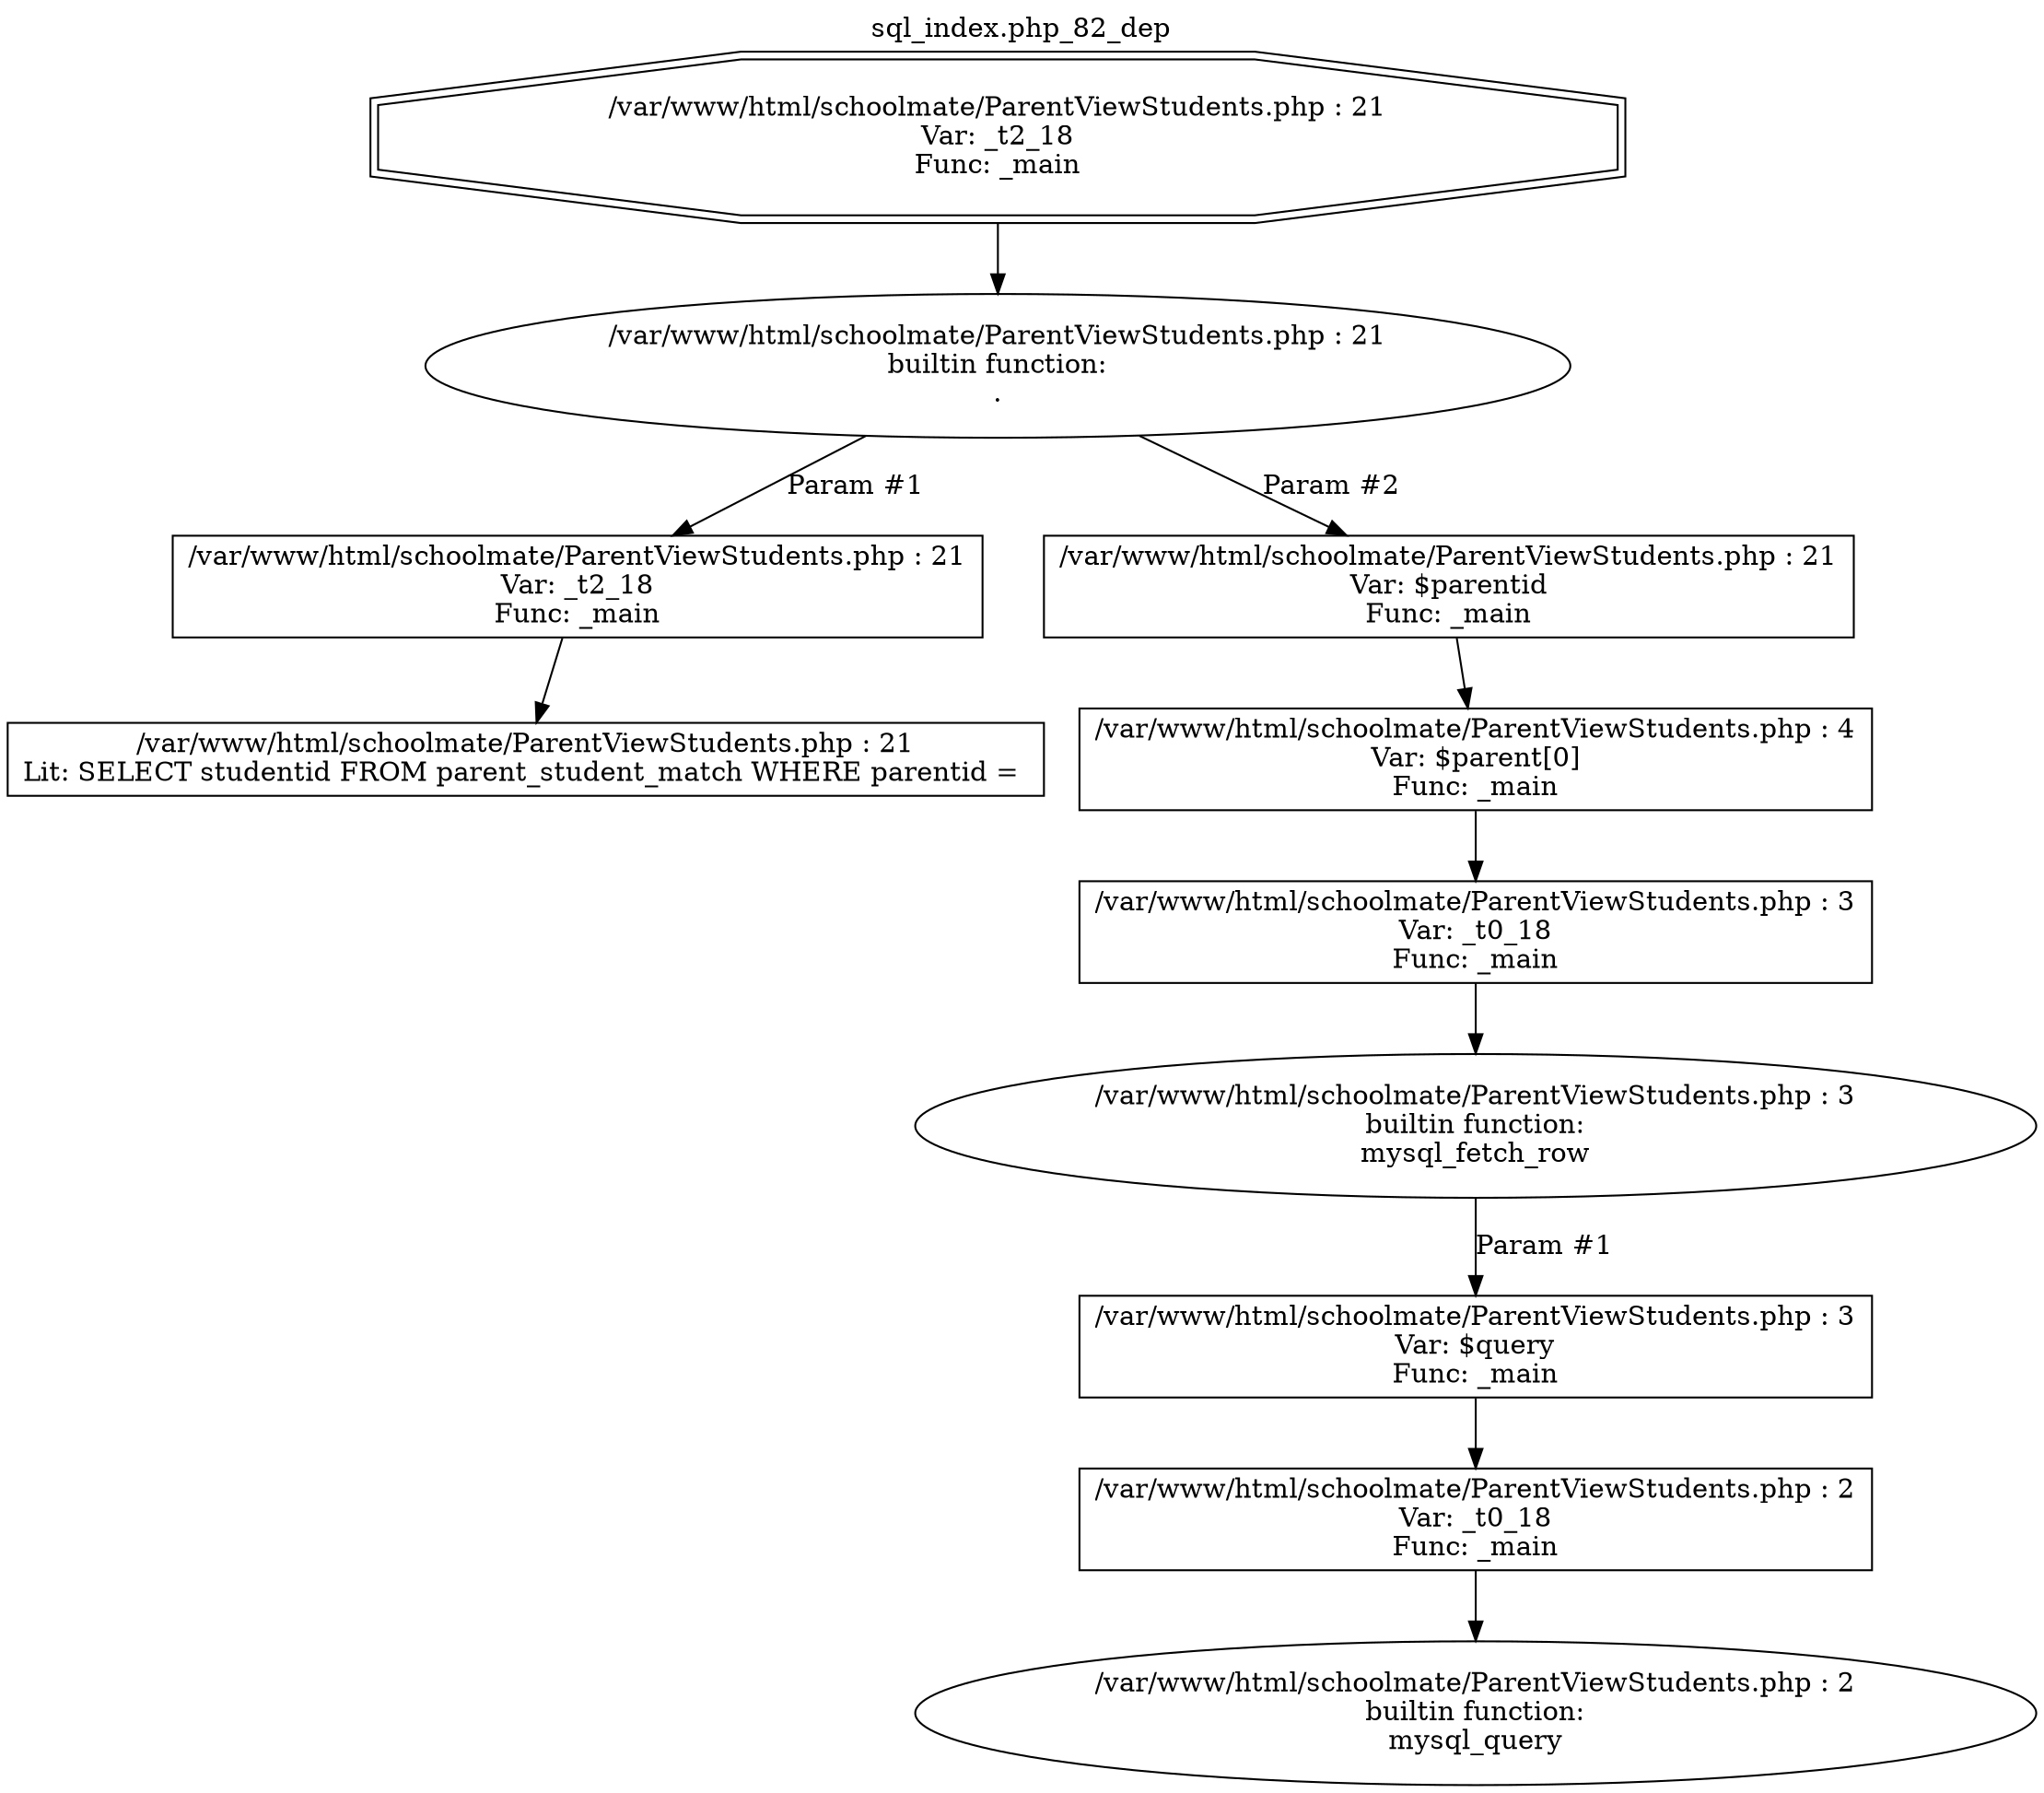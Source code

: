 digraph cfg {
  label="sql_index.php_82_dep";
  labelloc=t;
  n1 [shape=doubleoctagon, label="/var/www/html/schoolmate/ParentViewStudents.php : 21\nVar: _t2_18\nFunc: _main\n"];
  n2 [shape=ellipse, label="/var/www/html/schoolmate/ParentViewStudents.php : 21\nbuiltin function:\n.\n"];
  n3 [shape=box, label="/var/www/html/schoolmate/ParentViewStudents.php : 21\nVar: _t2_18\nFunc: _main\n"];
  n4 [shape=box, label="/var/www/html/schoolmate/ParentViewStudents.php : 21\nLit: SELECT studentid FROM parent_student_match WHERE parentid = \n"];
  n5 [shape=box, label="/var/www/html/schoolmate/ParentViewStudents.php : 21\nVar: $parentid\nFunc: _main\n"];
  n6 [shape=box, label="/var/www/html/schoolmate/ParentViewStudents.php : 4\nVar: $parent[0]\nFunc: _main\n"];
  n7 [shape=box, label="/var/www/html/schoolmate/ParentViewStudents.php : 3\nVar: _t0_18\nFunc: _main\n"];
  n8 [shape=ellipse, label="/var/www/html/schoolmate/ParentViewStudents.php : 3\nbuiltin function:\nmysql_fetch_row\n"];
  n9 [shape=box, label="/var/www/html/schoolmate/ParentViewStudents.php : 3\nVar: $query\nFunc: _main\n"];
  n10 [shape=box, label="/var/www/html/schoolmate/ParentViewStudents.php : 2\nVar: _t0_18\nFunc: _main\n"];
  n11 [shape=ellipse, label="/var/www/html/schoolmate/ParentViewStudents.php : 2\nbuiltin function:\nmysql_query\n"];
  n1 -> n2;
  n3 -> n4;
  n2 -> n3[label="Param #1"];
  n2 -> n5[label="Param #2"];
  n7 -> n8;
  n10 -> n11;
  n9 -> n10;
  n8 -> n9[label="Param #1"];
  n6 -> n7;
  n5 -> n6;
}
